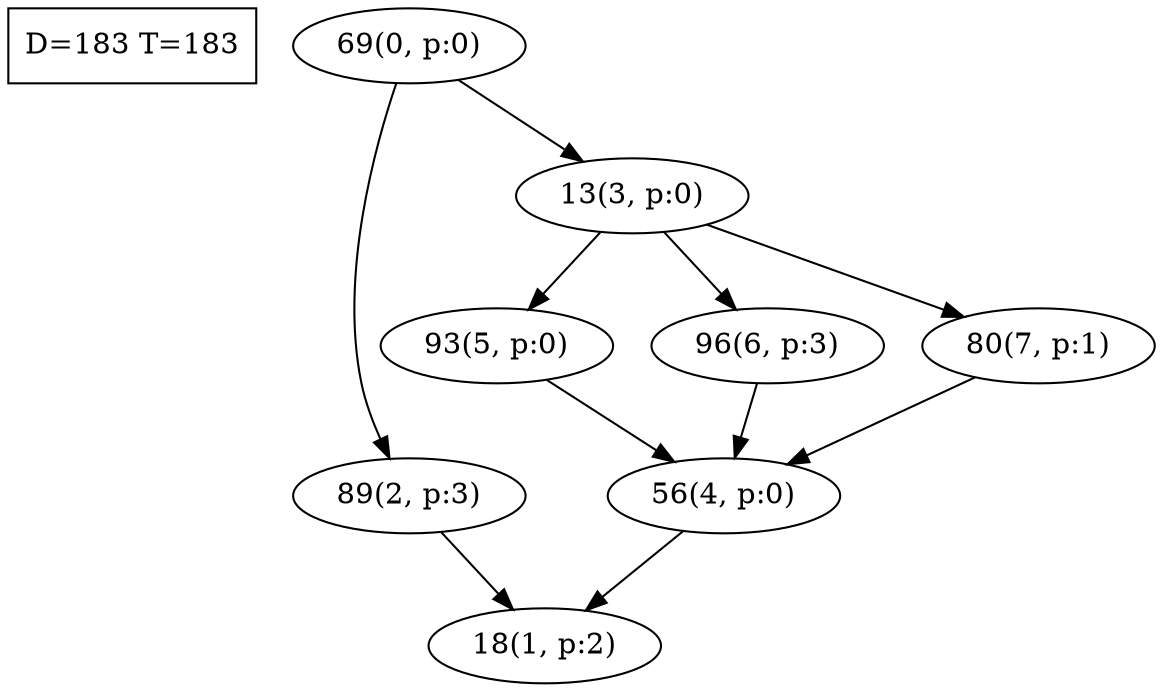 digraph Task {
i [shape=box, label="D=183 T=183"]; 
0 [label="69(0, p:0)"];
1 [label="18(1, p:2)"];
2 [label="89(2, p:3)"];
3 [label="13(3, p:0)"];
4 [label="56(4, p:0)"];
5 [label="93(5, p:0)"];
6 [label="96(6, p:3)"];
7 [label="80(7, p:1)"];
0 -> 2;
0 -> 3;
2 -> 1;
3 -> 5;
3 -> 6;
3 -> 7;
4 -> 1;
5 -> 4;
6 -> 4;
7 -> 4;
}